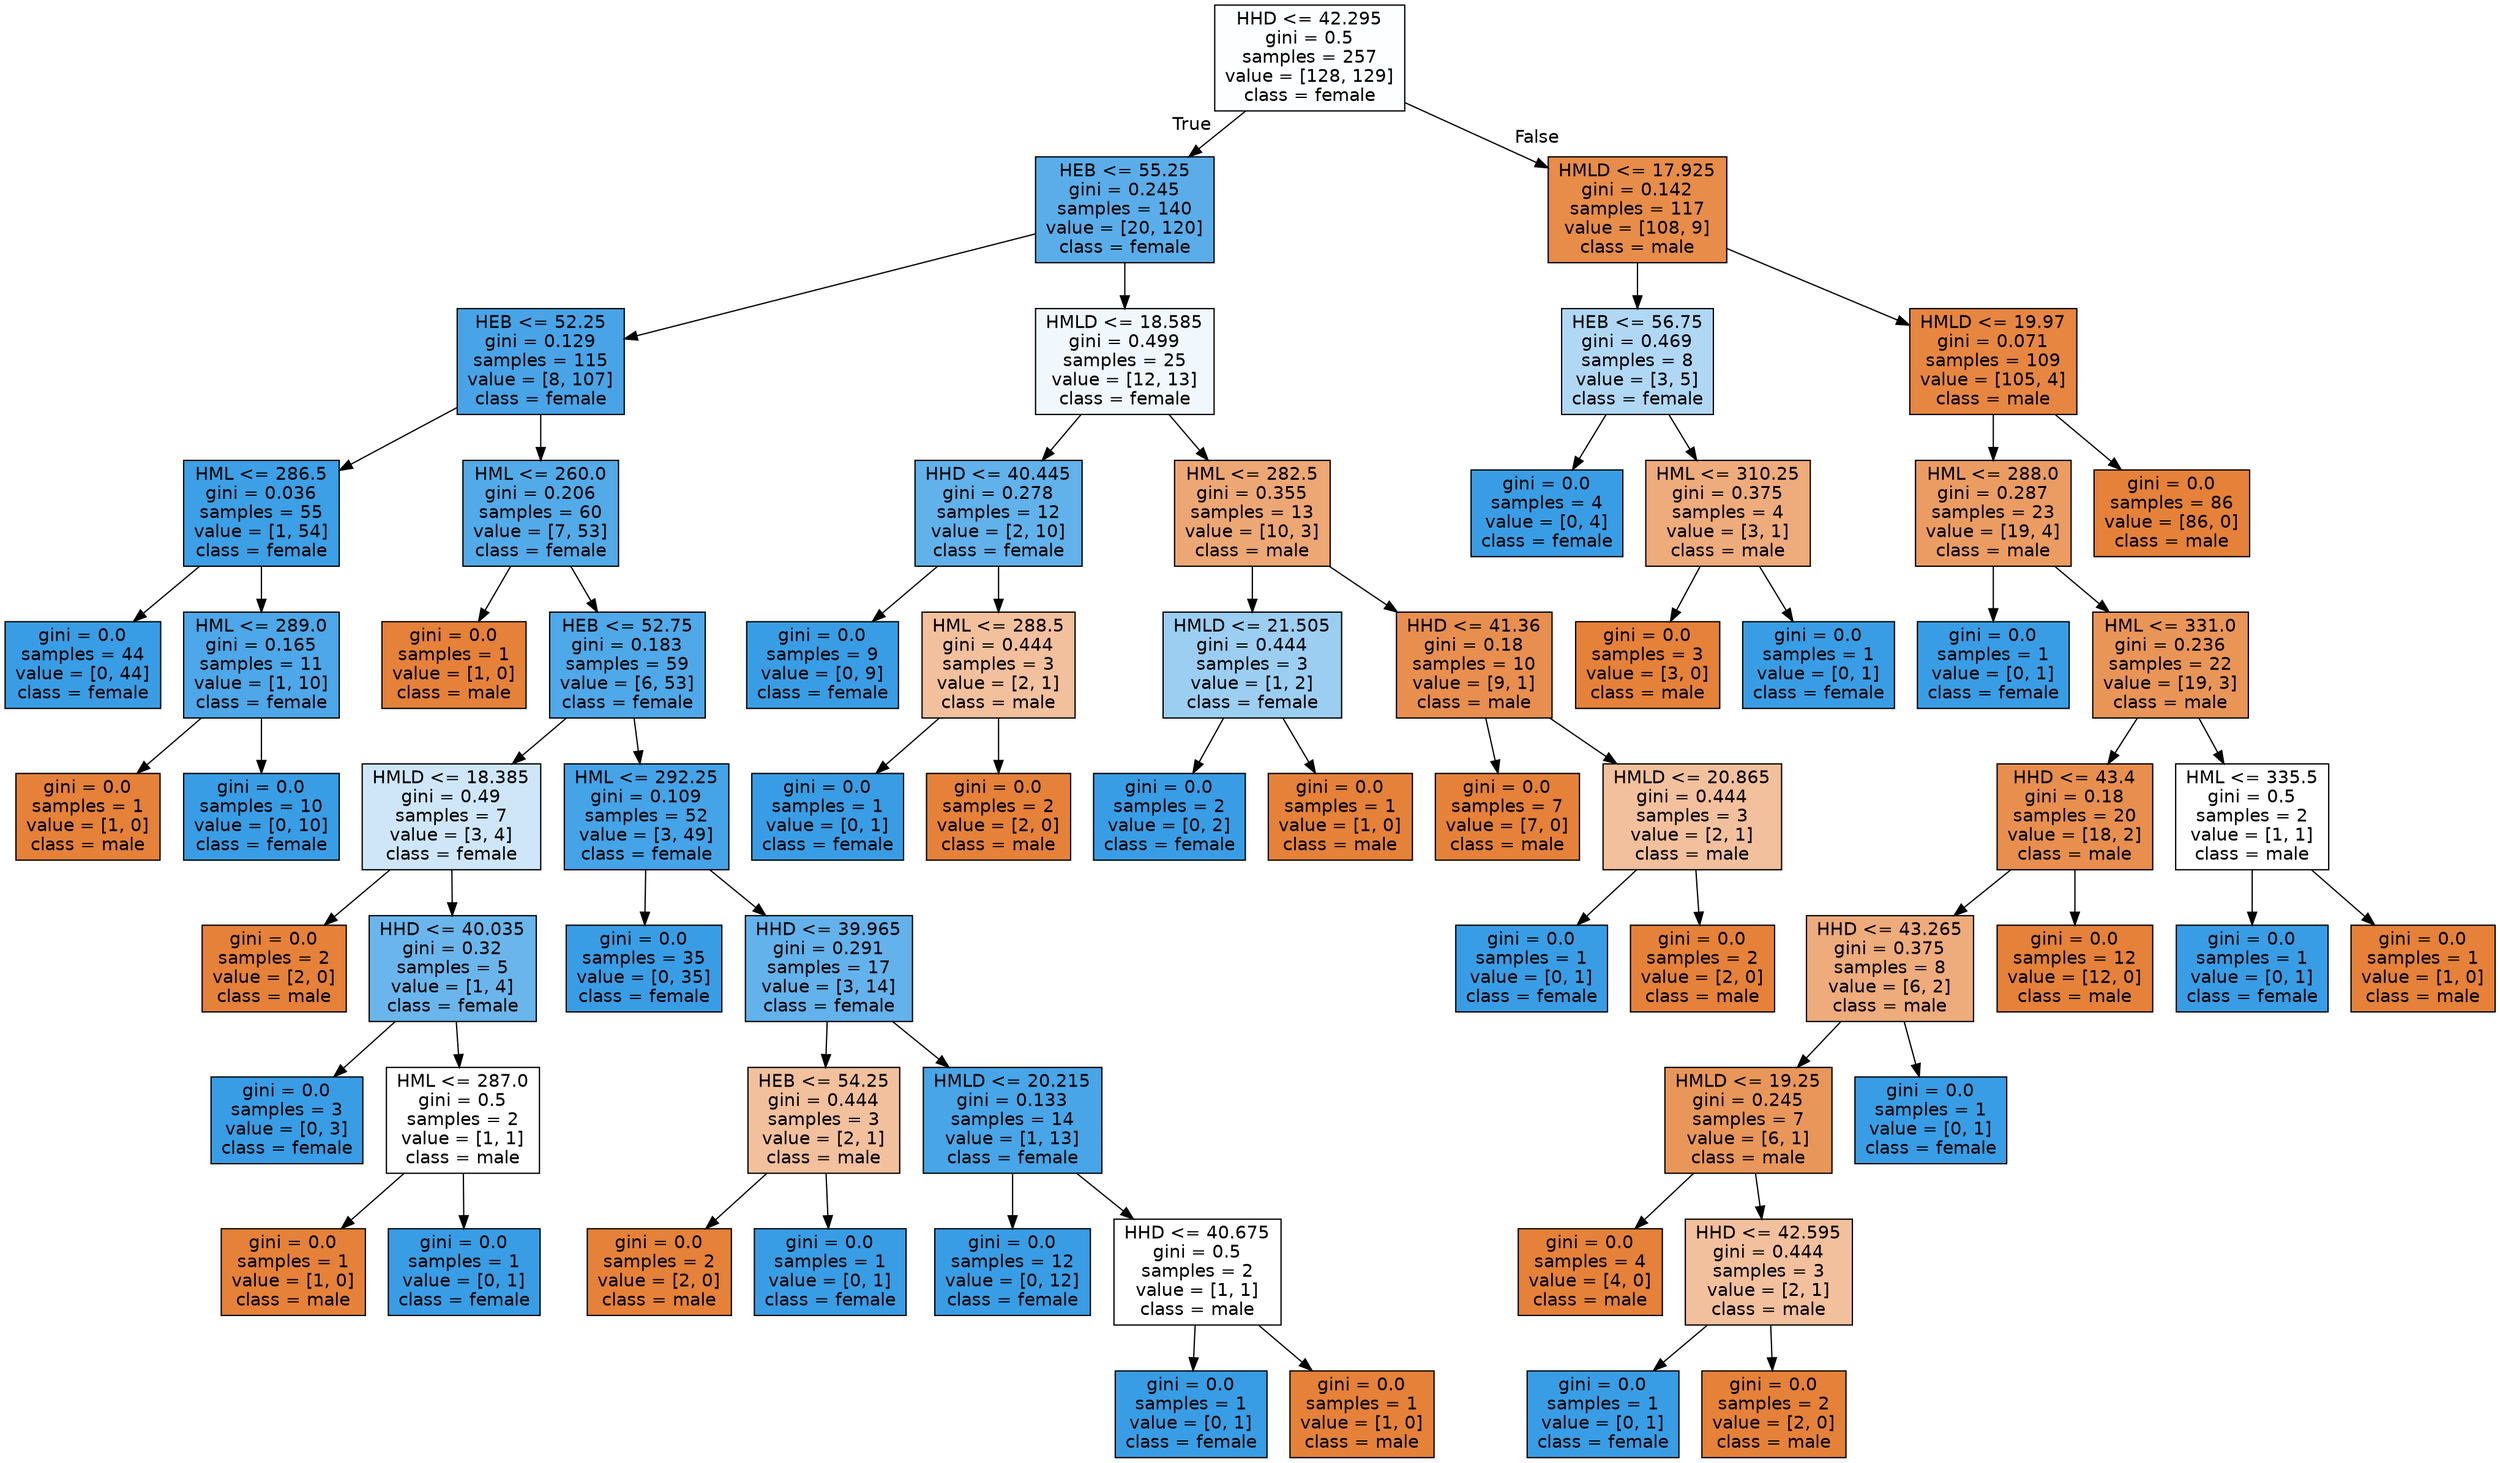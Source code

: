 digraph Tree {
node [shape=box, style="filled", color="black", fontname="helvetica"] ;
edge [fontname="helvetica"] ;
0 [label="HHD <= 42.295\ngini = 0.5\nsamples = 257\nvalue = [128, 129]\nclass = female", fillcolor="#fdfeff"] ;
1 [label="HEB <= 55.25\ngini = 0.245\nsamples = 140\nvalue = [20, 120]\nclass = female", fillcolor="#5aade9"] ;
0 -> 1 [labeldistance=2.5, labelangle=45, headlabel="True"] ;
2 [label="HEB <= 52.25\ngini = 0.129\nsamples = 115\nvalue = [8, 107]\nclass = female", fillcolor="#48a4e7"] ;
1 -> 2 ;
3 [label="HML <= 286.5\ngini = 0.036\nsamples = 55\nvalue = [1, 54]\nclass = female", fillcolor="#3d9fe5"] ;
2 -> 3 ;
4 [label="gini = 0.0\nsamples = 44\nvalue = [0, 44]\nclass = female", fillcolor="#399de5"] ;
3 -> 4 ;
5 [label="HML <= 289.0\ngini = 0.165\nsamples = 11\nvalue = [1, 10]\nclass = female", fillcolor="#4da7e8"] ;
3 -> 5 ;
6 [label="gini = 0.0\nsamples = 1\nvalue = [1, 0]\nclass = male", fillcolor="#e58139"] ;
5 -> 6 ;
7 [label="gini = 0.0\nsamples = 10\nvalue = [0, 10]\nclass = female", fillcolor="#399de5"] ;
5 -> 7 ;
8 [label="HML <= 260.0\ngini = 0.206\nsamples = 60\nvalue = [7, 53]\nclass = female", fillcolor="#53aae8"] ;
2 -> 8 ;
9 [label="gini = 0.0\nsamples = 1\nvalue = [1, 0]\nclass = male", fillcolor="#e58139"] ;
8 -> 9 ;
10 [label="HEB <= 52.75\ngini = 0.183\nsamples = 59\nvalue = [6, 53]\nclass = female", fillcolor="#4fa8e8"] ;
8 -> 10 ;
11 [label="HMLD <= 18.385\ngini = 0.49\nsamples = 7\nvalue = [3, 4]\nclass = female", fillcolor="#cee6f8"] ;
10 -> 11 ;
12 [label="gini = 0.0\nsamples = 2\nvalue = [2, 0]\nclass = male", fillcolor="#e58139"] ;
11 -> 12 ;
13 [label="HHD <= 40.035\ngini = 0.32\nsamples = 5\nvalue = [1, 4]\nclass = female", fillcolor="#6ab6ec"] ;
11 -> 13 ;
14 [label="gini = 0.0\nsamples = 3\nvalue = [0, 3]\nclass = female", fillcolor="#399de5"] ;
13 -> 14 ;
15 [label="HML <= 287.0\ngini = 0.5\nsamples = 2\nvalue = [1, 1]\nclass = male", fillcolor="#ffffff"] ;
13 -> 15 ;
16 [label="gini = 0.0\nsamples = 1\nvalue = [1, 0]\nclass = male", fillcolor="#e58139"] ;
15 -> 16 ;
17 [label="gini = 0.0\nsamples = 1\nvalue = [0, 1]\nclass = female", fillcolor="#399de5"] ;
15 -> 17 ;
18 [label="HML <= 292.25\ngini = 0.109\nsamples = 52\nvalue = [3, 49]\nclass = female", fillcolor="#45a3e7"] ;
10 -> 18 ;
19 [label="gini = 0.0\nsamples = 35\nvalue = [0, 35]\nclass = female", fillcolor="#399de5"] ;
18 -> 19 ;
20 [label="HHD <= 39.965\ngini = 0.291\nsamples = 17\nvalue = [3, 14]\nclass = female", fillcolor="#63b2eb"] ;
18 -> 20 ;
21 [label="HEB <= 54.25\ngini = 0.444\nsamples = 3\nvalue = [2, 1]\nclass = male", fillcolor="#f2c09c"] ;
20 -> 21 ;
22 [label="gini = 0.0\nsamples = 2\nvalue = [2, 0]\nclass = male", fillcolor="#e58139"] ;
21 -> 22 ;
23 [label="gini = 0.0\nsamples = 1\nvalue = [0, 1]\nclass = female", fillcolor="#399de5"] ;
21 -> 23 ;
24 [label="HMLD <= 20.215\ngini = 0.133\nsamples = 14\nvalue = [1, 13]\nclass = female", fillcolor="#48a5e7"] ;
20 -> 24 ;
25 [label="gini = 0.0\nsamples = 12\nvalue = [0, 12]\nclass = female", fillcolor="#399de5"] ;
24 -> 25 ;
26 [label="HHD <= 40.675\ngini = 0.5\nsamples = 2\nvalue = [1, 1]\nclass = male", fillcolor="#ffffff"] ;
24 -> 26 ;
27 [label="gini = 0.0\nsamples = 1\nvalue = [0, 1]\nclass = female", fillcolor="#399de5"] ;
26 -> 27 ;
28 [label="gini = 0.0\nsamples = 1\nvalue = [1, 0]\nclass = male", fillcolor="#e58139"] ;
26 -> 28 ;
29 [label="HMLD <= 18.585\ngini = 0.499\nsamples = 25\nvalue = [12, 13]\nclass = female", fillcolor="#f0f7fd"] ;
1 -> 29 ;
30 [label="HHD <= 40.445\ngini = 0.278\nsamples = 12\nvalue = [2, 10]\nclass = female", fillcolor="#61b1ea"] ;
29 -> 30 ;
31 [label="gini = 0.0\nsamples = 9\nvalue = [0, 9]\nclass = female", fillcolor="#399de5"] ;
30 -> 31 ;
32 [label="HML <= 288.5\ngini = 0.444\nsamples = 3\nvalue = [2, 1]\nclass = male", fillcolor="#f2c09c"] ;
30 -> 32 ;
33 [label="gini = 0.0\nsamples = 1\nvalue = [0, 1]\nclass = female", fillcolor="#399de5"] ;
32 -> 33 ;
34 [label="gini = 0.0\nsamples = 2\nvalue = [2, 0]\nclass = male", fillcolor="#e58139"] ;
32 -> 34 ;
35 [label="HML <= 282.5\ngini = 0.355\nsamples = 13\nvalue = [10, 3]\nclass = male", fillcolor="#eda774"] ;
29 -> 35 ;
36 [label="HMLD <= 21.505\ngini = 0.444\nsamples = 3\nvalue = [1, 2]\nclass = female", fillcolor="#9ccef2"] ;
35 -> 36 ;
37 [label="gini = 0.0\nsamples = 2\nvalue = [0, 2]\nclass = female", fillcolor="#399de5"] ;
36 -> 37 ;
38 [label="gini = 0.0\nsamples = 1\nvalue = [1, 0]\nclass = male", fillcolor="#e58139"] ;
36 -> 38 ;
39 [label="HHD <= 41.36\ngini = 0.18\nsamples = 10\nvalue = [9, 1]\nclass = male", fillcolor="#e88f4f"] ;
35 -> 39 ;
40 [label="gini = 0.0\nsamples = 7\nvalue = [7, 0]\nclass = male", fillcolor="#e58139"] ;
39 -> 40 ;
41 [label="HMLD <= 20.865\ngini = 0.444\nsamples = 3\nvalue = [2, 1]\nclass = male", fillcolor="#f2c09c"] ;
39 -> 41 ;
42 [label="gini = 0.0\nsamples = 1\nvalue = [0, 1]\nclass = female", fillcolor="#399de5"] ;
41 -> 42 ;
43 [label="gini = 0.0\nsamples = 2\nvalue = [2, 0]\nclass = male", fillcolor="#e58139"] ;
41 -> 43 ;
44 [label="HMLD <= 17.925\ngini = 0.142\nsamples = 117\nvalue = [108, 9]\nclass = male", fillcolor="#e78c49"] ;
0 -> 44 [labeldistance=2.5, labelangle=-45, headlabel="False"] ;
45 [label="HEB <= 56.75\ngini = 0.469\nsamples = 8\nvalue = [3, 5]\nclass = female", fillcolor="#b0d8f5"] ;
44 -> 45 ;
46 [label="gini = 0.0\nsamples = 4\nvalue = [0, 4]\nclass = female", fillcolor="#399de5"] ;
45 -> 46 ;
47 [label="HML <= 310.25\ngini = 0.375\nsamples = 4\nvalue = [3, 1]\nclass = male", fillcolor="#eeab7b"] ;
45 -> 47 ;
48 [label="gini = 0.0\nsamples = 3\nvalue = [3, 0]\nclass = male", fillcolor="#e58139"] ;
47 -> 48 ;
49 [label="gini = 0.0\nsamples = 1\nvalue = [0, 1]\nclass = female", fillcolor="#399de5"] ;
47 -> 49 ;
50 [label="HMLD <= 19.97\ngini = 0.071\nsamples = 109\nvalue = [105, 4]\nclass = male", fillcolor="#e68641"] ;
44 -> 50 ;
51 [label="HML <= 288.0\ngini = 0.287\nsamples = 23\nvalue = [19, 4]\nclass = male", fillcolor="#ea9c63"] ;
50 -> 51 ;
52 [label="gini = 0.0\nsamples = 1\nvalue = [0, 1]\nclass = female", fillcolor="#399de5"] ;
51 -> 52 ;
53 [label="HML <= 331.0\ngini = 0.236\nsamples = 22\nvalue = [19, 3]\nclass = male", fillcolor="#e99558"] ;
51 -> 53 ;
54 [label="HHD <= 43.4\ngini = 0.18\nsamples = 20\nvalue = [18, 2]\nclass = male", fillcolor="#e88f4f"] ;
53 -> 54 ;
55 [label="HHD <= 43.265\ngini = 0.375\nsamples = 8\nvalue = [6, 2]\nclass = male", fillcolor="#eeab7b"] ;
54 -> 55 ;
56 [label="HMLD <= 19.25\ngini = 0.245\nsamples = 7\nvalue = [6, 1]\nclass = male", fillcolor="#e9965a"] ;
55 -> 56 ;
57 [label="gini = 0.0\nsamples = 4\nvalue = [4, 0]\nclass = male", fillcolor="#e58139"] ;
56 -> 57 ;
58 [label="HHD <= 42.595\ngini = 0.444\nsamples = 3\nvalue = [2, 1]\nclass = male", fillcolor="#f2c09c"] ;
56 -> 58 ;
59 [label="gini = 0.0\nsamples = 1\nvalue = [0, 1]\nclass = female", fillcolor="#399de5"] ;
58 -> 59 ;
60 [label="gini = 0.0\nsamples = 2\nvalue = [2, 0]\nclass = male", fillcolor="#e58139"] ;
58 -> 60 ;
61 [label="gini = 0.0\nsamples = 1\nvalue = [0, 1]\nclass = female", fillcolor="#399de5"] ;
55 -> 61 ;
62 [label="gini = 0.0\nsamples = 12\nvalue = [12, 0]\nclass = male", fillcolor="#e58139"] ;
54 -> 62 ;
63 [label="HML <= 335.5\ngini = 0.5\nsamples = 2\nvalue = [1, 1]\nclass = male", fillcolor="#ffffff"] ;
53 -> 63 ;
64 [label="gini = 0.0\nsamples = 1\nvalue = [0, 1]\nclass = female", fillcolor="#399de5"] ;
63 -> 64 ;
65 [label="gini = 0.0\nsamples = 1\nvalue = [1, 0]\nclass = male", fillcolor="#e58139"] ;
63 -> 65 ;
66 [label="gini = 0.0\nsamples = 86\nvalue = [86, 0]\nclass = male", fillcolor="#e58139"] ;
50 -> 66 ;
}